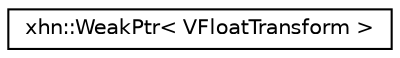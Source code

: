 digraph "Graphical Class Hierarchy"
{
  edge [fontname="Helvetica",fontsize="10",labelfontname="Helvetica",labelfontsize="10"];
  node [fontname="Helvetica",fontsize="10",shape=record];
  rankdir="LR";
  Node1 [label="xhn::WeakPtr\< VFloatTransform \>",height=0.2,width=0.4,color="black", fillcolor="white", style="filled",URL="$classxhn_1_1_weak_ptr.html"];
}
